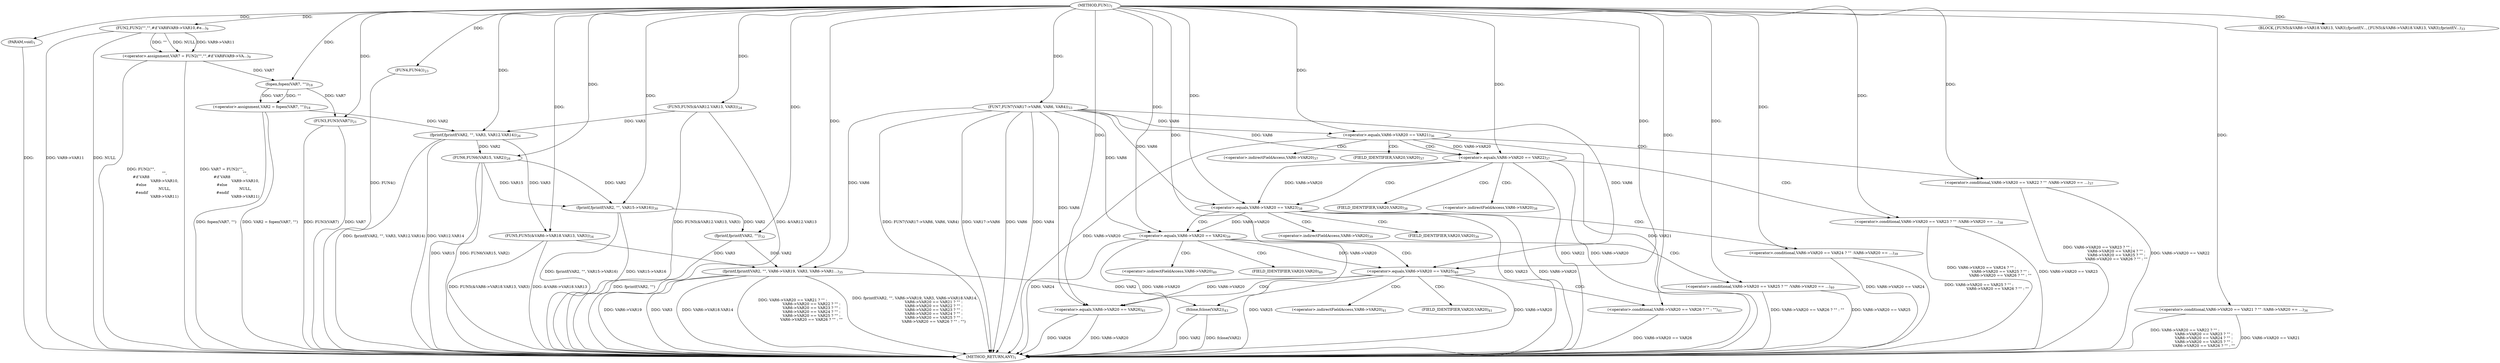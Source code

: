 digraph "FUN1" {  
"8" [label = <(METHOD,FUN1)<SUB>1</SUB>> ]
"130" [label = <(METHOD_RETURN,ANY)<SUB>1</SUB>> ]
"9" [label = <(PARAM,void)<SUB>1</SUB>> ]
"16" [label = <(&lt;operator&gt;.assignment,VAR7 = FUN2(&quot;&quot;,
					&quot;&quot;,
#if VAR8
					VAR9-&gt;VA...)<SUB>9</SUB>> ]
"25" [label = <(&lt;operator&gt;.assignment,VAR2 = fopen(VAR7, &quot;&quot;))<SUB>18</SUB>> ]
"30" [label = <(FUN3,FUN3(VAR7))<SUB>21</SUB>> ]
"32" [label = <(FUN4,FUN4())<SUB>23</SUB>> ]
"33" [label = <(FUN5,FUN5(&amp;VAR12.VAR13, VAR3))<SUB>24</SUB>> ]
"39" [label = <(fprintf,fprintf(VAR2, &quot;&quot;, VAR3, VAR12.VAR14))<SUB>26</SUB>> ]
"46" [label = <(FUN6,FUN6(VAR15, VAR2))<SUB>28</SUB>> ]
"49" [label = <(fprintf,fprintf(VAR2, &quot;&quot;, VAR15-&gt;VAR16))<SUB>30</SUB>> ]
"55" [label = <(fprintf,fprintf(VAR2, &quot;&quot;))<SUB>32</SUB>> ]
"58" [label = <(FUN7,FUN7(VAR17-&gt;VAR6, VAR6, VAR4))<SUB>33</SUB>> ]
"64" [label = <(BLOCK,{
		FUN5(&amp;VAR6-&gt;VAR18.VAR13, VAR3);
		fprintf(V...,{
		FUN5(&amp;VAR6-&gt;VAR18.VAR13, VAR3);
		fprintf(V...)<SUB>33</SUB>> ]
"128" [label = <(fclose,fclose(VAR2))<SUB>43</SUB>> ]
"65" [label = <(FUN5,FUN5(&amp;VAR6-&gt;VAR18.VAR13, VAR3))<SUB>34</SUB>> ]
"73" [label = <(fprintf,fprintf(VAR2, &quot;&quot;, VAR6-&gt;VAR19, VAR3, VAR6-&gt;VAR1...)<SUB>35</SUB>> ]
"18" [label = <(FUN2,FUN2(&quot;&quot;,
					&quot;&quot;,
#if VAR8
					VAR9-&gt;VAR10,
#e...)<SUB>9</SUB>> ]
"27" [label = <(fopen,fopen(VAR7, &quot;&quot;))<SUB>18</SUB>> ]
"85" [label = <(&lt;operator&gt;.conditional,VAR6-&gt;VAR20 == VAR21 ? &quot;&quot; :
				VAR6-&gt;VAR20 == ...)<SUB>36</SUB>> ]
"86" [label = <(&lt;operator&gt;.equals,VAR6-&gt;VAR20 == VAR21)<SUB>36</SUB>> ]
"92" [label = <(&lt;operator&gt;.conditional,VAR6-&gt;VAR20 == VAR22 ? &quot;&quot; :
				VAR6-&gt;VAR20 == ...)<SUB>37</SUB>> ]
"93" [label = <(&lt;operator&gt;.equals,VAR6-&gt;VAR20 == VAR22)<SUB>37</SUB>> ]
"99" [label = <(&lt;operator&gt;.conditional,VAR6-&gt;VAR20 == VAR23 ? &quot;&quot; :
				VAR6-&gt;VAR20 == ...)<SUB>38</SUB>> ]
"100" [label = <(&lt;operator&gt;.equals,VAR6-&gt;VAR20 == VAR23)<SUB>38</SUB>> ]
"106" [label = <(&lt;operator&gt;.conditional,VAR6-&gt;VAR20 == VAR24 ? &quot;&quot; :
				VAR6-&gt;VAR20 == ...)<SUB>39</SUB>> ]
"107" [label = <(&lt;operator&gt;.equals,VAR6-&gt;VAR20 == VAR24)<SUB>39</SUB>> ]
"113" [label = <(&lt;operator&gt;.conditional,VAR6-&gt;VAR20 == VAR25 ? &quot;&quot; :
				VAR6-&gt;VAR20 == ...)<SUB>40</SUB>> ]
"114" [label = <(&lt;operator&gt;.equals,VAR6-&gt;VAR20 == VAR25)<SUB>40</SUB>> ]
"120" [label = <(&lt;operator&gt;.conditional,VAR6-&gt;VAR20 == VAR26 ? &quot;&quot; : &quot;&quot;)<SUB>41</SUB>> ]
"121" [label = <(&lt;operator&gt;.equals,VAR6-&gt;VAR20 == VAR26)<SUB>41</SUB>> ]
"94" [label = <(&lt;operator&gt;.indirectFieldAccess,VAR6-&gt;VAR20)<SUB>37</SUB>> ]
"96" [label = <(FIELD_IDENTIFIER,VAR20,VAR20)<SUB>37</SUB>> ]
"101" [label = <(&lt;operator&gt;.indirectFieldAccess,VAR6-&gt;VAR20)<SUB>38</SUB>> ]
"103" [label = <(FIELD_IDENTIFIER,VAR20,VAR20)<SUB>38</SUB>> ]
"108" [label = <(&lt;operator&gt;.indirectFieldAccess,VAR6-&gt;VAR20)<SUB>39</SUB>> ]
"110" [label = <(FIELD_IDENTIFIER,VAR20,VAR20)<SUB>39</SUB>> ]
"115" [label = <(&lt;operator&gt;.indirectFieldAccess,VAR6-&gt;VAR20)<SUB>40</SUB>> ]
"117" [label = <(FIELD_IDENTIFIER,VAR20,VAR20)<SUB>40</SUB>> ]
"122" [label = <(&lt;operator&gt;.indirectFieldAccess,VAR6-&gt;VAR20)<SUB>41</SUB>> ]
"124" [label = <(FIELD_IDENTIFIER,VAR20,VAR20)<SUB>41</SUB>> ]
  "9" -> "130"  [ label = "DDG: "] 
  "18" -> "130"  [ label = "DDG: VAR9-&gt;VAR11"] 
  "16" -> "130"  [ label = "DDG: FUN2(&quot;&quot;,
					&quot;&quot;,
#if VAR8
					VAR9-&gt;VAR10,
#else
 					NULL,
 #endif
 					VAR9-&gt;VAR11)"] 
  "16" -> "130"  [ label = "DDG: VAR7 = FUN2(&quot;&quot;,
					&quot;&quot;,
#if VAR8
					VAR9-&gt;VAR10,
#else
 					NULL,
 #endif
 					VAR9-&gt;VAR11)"] 
  "25" -> "130"  [ label = "DDG: fopen(VAR7, &quot;&quot;)"] 
  "25" -> "130"  [ label = "DDG: VAR2 = fopen(VAR7, &quot;&quot;)"] 
  "30" -> "130"  [ label = "DDG: VAR7"] 
  "30" -> "130"  [ label = "DDG: FUN3(VAR7)"] 
  "32" -> "130"  [ label = "DDG: FUN4()"] 
  "33" -> "130"  [ label = "DDG: &amp;VAR12.VAR13"] 
  "33" -> "130"  [ label = "DDG: FUN5(&amp;VAR12.VAR13, VAR3)"] 
  "39" -> "130"  [ label = "DDG: VAR12.VAR14"] 
  "39" -> "130"  [ label = "DDG: fprintf(VAR2, &quot;&quot;, VAR3, VAR12.VAR14)"] 
  "46" -> "130"  [ label = "DDG: VAR15"] 
  "46" -> "130"  [ label = "DDG: FUN6(VAR15, VAR2)"] 
  "49" -> "130"  [ label = "DDG: VAR15-&gt;VAR16"] 
  "49" -> "130"  [ label = "DDG: fprintf(VAR2, &quot;&quot;, VAR15-&gt;VAR16)"] 
  "55" -> "130"  [ label = "DDG: fprintf(VAR2, &quot;&quot;)"] 
  "58" -> "130"  [ label = "DDG: VAR17-&gt;VAR6"] 
  "58" -> "130"  [ label = "DDG: VAR6"] 
  "58" -> "130"  [ label = "DDG: VAR4"] 
  "58" -> "130"  [ label = "DDG: FUN7(VAR17-&gt;VAR6, VAR6, VAR4)"] 
  "65" -> "130"  [ label = "DDG: &amp;VAR6-&gt;VAR18.VAR13"] 
  "65" -> "130"  [ label = "DDG: FUN5(&amp;VAR6-&gt;VAR18.VAR13, VAR3)"] 
  "73" -> "130"  [ label = "DDG: VAR6-&gt;VAR19"] 
  "73" -> "130"  [ label = "DDG: VAR3"] 
  "73" -> "130"  [ label = "DDG: VAR6-&gt;VAR18.VAR14"] 
  "86" -> "130"  [ label = "DDG: VAR6-&gt;VAR20"] 
  "85" -> "130"  [ label = "DDG: VAR6-&gt;VAR20 == VAR21"] 
  "93" -> "130"  [ label = "DDG: VAR6-&gt;VAR20"] 
  "92" -> "130"  [ label = "DDG: VAR6-&gt;VAR20 == VAR22"] 
  "100" -> "130"  [ label = "DDG: VAR6-&gt;VAR20"] 
  "99" -> "130"  [ label = "DDG: VAR6-&gt;VAR20 == VAR23"] 
  "107" -> "130"  [ label = "DDG: VAR6-&gt;VAR20"] 
  "106" -> "130"  [ label = "DDG: VAR6-&gt;VAR20 == VAR24"] 
  "114" -> "130"  [ label = "DDG: VAR6-&gt;VAR20"] 
  "113" -> "130"  [ label = "DDG: VAR6-&gt;VAR20 == VAR25"] 
  "121" -> "130"  [ label = "DDG: VAR6-&gt;VAR20"] 
  "120" -> "130"  [ label = "DDG: VAR6-&gt;VAR20 == VAR26"] 
  "113" -> "130"  [ label = "DDG: VAR6-&gt;VAR20 == VAR26 ? &quot;&quot; : &quot;&quot;"] 
  "106" -> "130"  [ label = "DDG: VAR6-&gt;VAR20 == VAR25 ? &quot;&quot; :
				VAR6-&gt;VAR20 == VAR26 ? &quot;&quot; : &quot;&quot;"] 
  "99" -> "130"  [ label = "DDG: VAR6-&gt;VAR20 == VAR24 ? &quot;&quot; :
				VAR6-&gt;VAR20 == VAR25 ? &quot;&quot; :
				VAR6-&gt;VAR20 == VAR26 ? &quot;&quot; : &quot;&quot;"] 
  "92" -> "130"  [ label = "DDG: VAR6-&gt;VAR20 == VAR23 ? &quot;&quot; :
				VAR6-&gt;VAR20 == VAR24 ? &quot;&quot; :
				VAR6-&gt;VAR20 == VAR25 ? &quot;&quot; :
				VAR6-&gt;VAR20 == VAR26 ? &quot;&quot; : &quot;&quot;"] 
  "85" -> "130"  [ label = "DDG: VAR6-&gt;VAR20 == VAR22 ? &quot;&quot; :
				VAR6-&gt;VAR20 == VAR23 ? &quot;&quot; :
				VAR6-&gt;VAR20 == VAR24 ? &quot;&quot; :
				VAR6-&gt;VAR20 == VAR25 ? &quot;&quot; :
				VAR6-&gt;VAR20 == VAR26 ? &quot;&quot; : &quot;&quot;"] 
  "73" -> "130"  [ label = "DDG: VAR6-&gt;VAR20 == VAR21 ? &quot;&quot; :
				VAR6-&gt;VAR20 == VAR22 ? &quot;&quot; :
				VAR6-&gt;VAR20 == VAR23 ? &quot;&quot; :
				VAR6-&gt;VAR20 == VAR24 ? &quot;&quot; :
				VAR6-&gt;VAR20 == VAR25 ? &quot;&quot; :
				VAR6-&gt;VAR20 == VAR26 ? &quot;&quot; : &quot;&quot;"] 
  "73" -> "130"  [ label = "DDG: fprintf(VAR2, &quot;&quot;, VAR6-&gt;VAR19, VAR3, VAR6-&gt;VAR18.VAR14,
				VAR6-&gt;VAR20 == VAR21 ? &quot;&quot; :
				VAR6-&gt;VAR20 == VAR22 ? &quot;&quot; :
				VAR6-&gt;VAR20 == VAR23 ? &quot;&quot; :
				VAR6-&gt;VAR20 == VAR24 ? &quot;&quot; :
				VAR6-&gt;VAR20 == VAR25 ? &quot;&quot; :
				VAR6-&gt;VAR20 == VAR26 ? &quot;&quot; : &quot;&quot;)"] 
  "128" -> "130"  [ label = "DDG: VAR2"] 
  "128" -> "130"  [ label = "DDG: fclose(VAR2)"] 
  "86" -> "130"  [ label = "DDG: VAR21"] 
  "107" -> "130"  [ label = "DDG: VAR24"] 
  "18" -> "130"  [ label = "DDG: NULL"] 
  "121" -> "130"  [ label = "DDG: VAR26"] 
  "93" -> "130"  [ label = "DDG: VAR22"] 
  "114" -> "130"  [ label = "DDG: VAR25"] 
  "100" -> "130"  [ label = "DDG: VAR23"] 
  "8" -> "9"  [ label = "DDG: "] 
  "18" -> "16"  [ label = "DDG: &quot;&quot;"] 
  "18" -> "16"  [ label = "DDG: NULL"] 
  "18" -> "16"  [ label = "DDG: VAR9-&gt;VAR11"] 
  "27" -> "25"  [ label = "DDG: VAR7"] 
  "27" -> "25"  [ label = "DDG: &quot;&quot;"] 
  "8" -> "32"  [ label = "DDG: "] 
  "8" -> "64"  [ label = "DDG: "] 
  "27" -> "30"  [ label = "DDG: VAR7"] 
  "8" -> "30"  [ label = "DDG: "] 
  "8" -> "33"  [ label = "DDG: "] 
  "25" -> "39"  [ label = "DDG: VAR2"] 
  "8" -> "39"  [ label = "DDG: "] 
  "33" -> "39"  [ label = "DDG: VAR3"] 
  "8" -> "46"  [ label = "DDG: "] 
  "39" -> "46"  [ label = "DDG: VAR2"] 
  "46" -> "49"  [ label = "DDG: VAR2"] 
  "8" -> "49"  [ label = "DDG: "] 
  "46" -> "49"  [ label = "DDG: VAR15"] 
  "49" -> "55"  [ label = "DDG: VAR2"] 
  "8" -> "55"  [ label = "DDG: "] 
  "8" -> "58"  [ label = "DDG: "] 
  "73" -> "128"  [ label = "DDG: VAR2"] 
  "8" -> "128"  [ label = "DDG: "] 
  "8" -> "18"  [ label = "DDG: "] 
  "16" -> "27"  [ label = "DDG: VAR7"] 
  "8" -> "27"  [ label = "DDG: "] 
  "39" -> "65"  [ label = "DDG: VAR3"] 
  "8" -> "65"  [ label = "DDG: "] 
  "55" -> "73"  [ label = "DDG: VAR2"] 
  "8" -> "73"  [ label = "DDG: "] 
  "58" -> "73"  [ label = "DDG: VAR6"] 
  "65" -> "73"  [ label = "DDG: VAR3"] 
  "8" -> "85"  [ label = "DDG: "] 
  "58" -> "86"  [ label = "DDG: VAR6"] 
  "8" -> "86"  [ label = "DDG: "] 
  "8" -> "92"  [ label = "DDG: "] 
  "58" -> "93"  [ label = "DDG: VAR6"] 
  "86" -> "93"  [ label = "DDG: VAR6-&gt;VAR20"] 
  "8" -> "93"  [ label = "DDG: "] 
  "8" -> "99"  [ label = "DDG: "] 
  "58" -> "100"  [ label = "DDG: VAR6"] 
  "93" -> "100"  [ label = "DDG: VAR6-&gt;VAR20"] 
  "8" -> "100"  [ label = "DDG: "] 
  "8" -> "106"  [ label = "DDG: "] 
  "58" -> "107"  [ label = "DDG: VAR6"] 
  "100" -> "107"  [ label = "DDG: VAR6-&gt;VAR20"] 
  "8" -> "107"  [ label = "DDG: "] 
  "8" -> "113"  [ label = "DDG: "] 
  "58" -> "114"  [ label = "DDG: VAR6"] 
  "107" -> "114"  [ label = "DDG: VAR6-&gt;VAR20"] 
  "8" -> "114"  [ label = "DDG: "] 
  "8" -> "120"  [ label = "DDG: "] 
  "58" -> "121"  [ label = "DDG: VAR6"] 
  "114" -> "121"  [ label = "DDG: VAR6-&gt;VAR20"] 
  "8" -> "121"  [ label = "DDG: "] 
  "86" -> "94"  [ label = "CDG: "] 
  "86" -> "96"  [ label = "CDG: "] 
  "86" -> "92"  [ label = "CDG: "] 
  "86" -> "93"  [ label = "CDG: "] 
  "93" -> "99"  [ label = "CDG: "] 
  "93" -> "100"  [ label = "CDG: "] 
  "93" -> "103"  [ label = "CDG: "] 
  "93" -> "101"  [ label = "CDG: "] 
  "100" -> "107"  [ label = "CDG: "] 
  "100" -> "110"  [ label = "CDG: "] 
  "100" -> "106"  [ label = "CDG: "] 
  "100" -> "108"  [ label = "CDG: "] 
  "107" -> "115"  [ label = "CDG: "] 
  "107" -> "113"  [ label = "CDG: "] 
  "107" -> "114"  [ label = "CDG: "] 
  "107" -> "117"  [ label = "CDG: "] 
  "114" -> "120"  [ label = "CDG: "] 
  "114" -> "122"  [ label = "CDG: "] 
  "114" -> "121"  [ label = "CDG: "] 
  "114" -> "124"  [ label = "CDG: "] 
}
